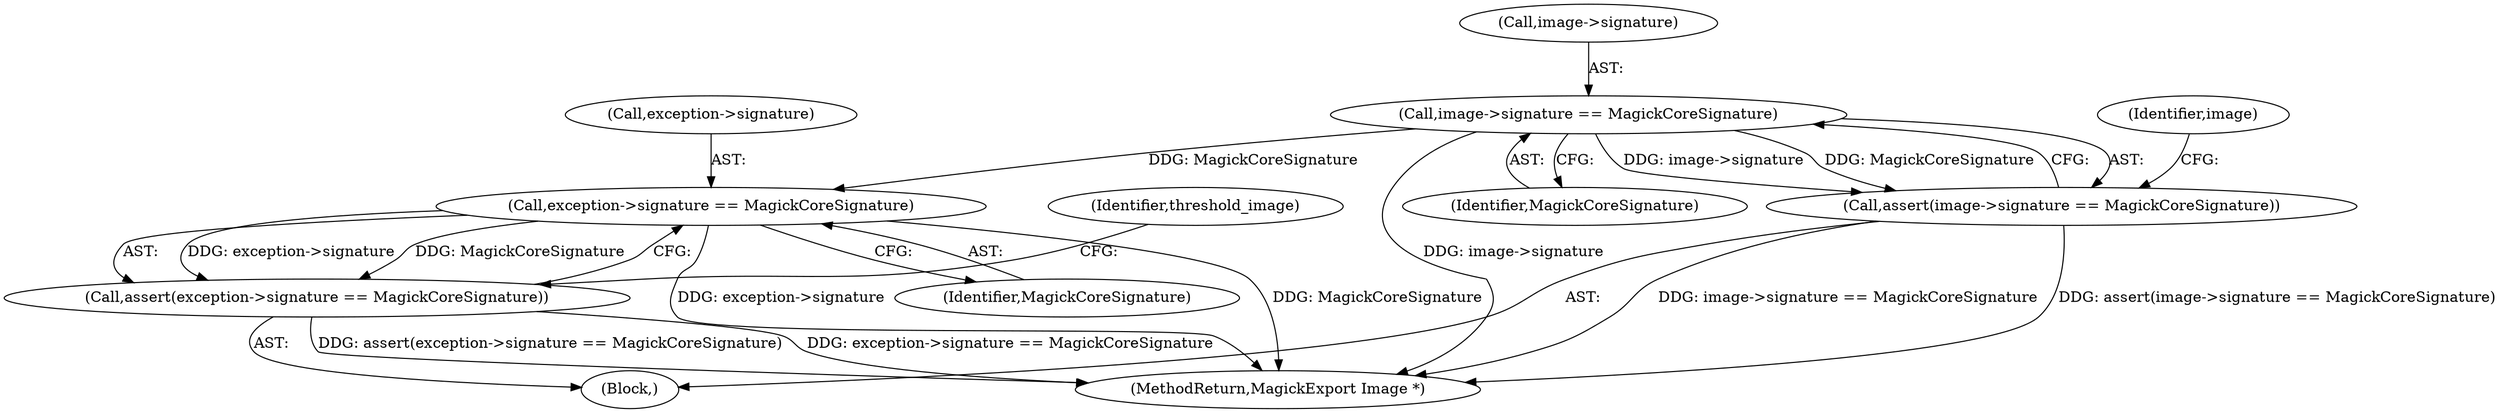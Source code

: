 digraph "0_ImageMagick6_35c7032723d85eee7318ff6c82f031fa2666b773@pointer" {
"1000123" [label="(Call,image->signature == MagickCoreSignature)"];
"1000122" [label="(Call,assert(image->signature == MagickCoreSignature))"];
"1000150" [label="(Call,exception->signature == MagickCoreSignature)"];
"1000149" [label="(Call,assert(exception->signature == MagickCoreSignature))"];
"1000123" [label="(Call,image->signature == MagickCoreSignature)"];
"1000131" [label="(Identifier,image)"];
"1000149" [label="(Call,assert(exception->signature == MagickCoreSignature))"];
"1000150" [label="(Call,exception->signature == MagickCoreSignature)"];
"1000156" [label="(Identifier,threshold_image)"];
"1000154" [label="(Identifier,MagickCoreSignature)"];
"1000122" [label="(Call,assert(image->signature == MagickCoreSignature))"];
"1000107" [label="(Block,)"];
"1000893" [label="(MethodReturn,MagickExport Image *)"];
"1000127" [label="(Identifier,MagickCoreSignature)"];
"1000151" [label="(Call,exception->signature)"];
"1000124" [label="(Call,image->signature)"];
"1000123" -> "1000122"  [label="AST: "];
"1000123" -> "1000127"  [label="CFG: "];
"1000124" -> "1000123"  [label="AST: "];
"1000127" -> "1000123"  [label="AST: "];
"1000122" -> "1000123"  [label="CFG: "];
"1000123" -> "1000893"  [label="DDG: image->signature"];
"1000123" -> "1000122"  [label="DDG: image->signature"];
"1000123" -> "1000122"  [label="DDG: MagickCoreSignature"];
"1000123" -> "1000150"  [label="DDG: MagickCoreSignature"];
"1000122" -> "1000107"  [label="AST: "];
"1000131" -> "1000122"  [label="CFG: "];
"1000122" -> "1000893"  [label="DDG: image->signature == MagickCoreSignature"];
"1000122" -> "1000893"  [label="DDG: assert(image->signature == MagickCoreSignature)"];
"1000150" -> "1000149"  [label="AST: "];
"1000150" -> "1000154"  [label="CFG: "];
"1000151" -> "1000150"  [label="AST: "];
"1000154" -> "1000150"  [label="AST: "];
"1000149" -> "1000150"  [label="CFG: "];
"1000150" -> "1000893"  [label="DDG: exception->signature"];
"1000150" -> "1000893"  [label="DDG: MagickCoreSignature"];
"1000150" -> "1000149"  [label="DDG: exception->signature"];
"1000150" -> "1000149"  [label="DDG: MagickCoreSignature"];
"1000149" -> "1000107"  [label="AST: "];
"1000156" -> "1000149"  [label="CFG: "];
"1000149" -> "1000893"  [label="DDG: assert(exception->signature == MagickCoreSignature)"];
"1000149" -> "1000893"  [label="DDG: exception->signature == MagickCoreSignature"];
}
